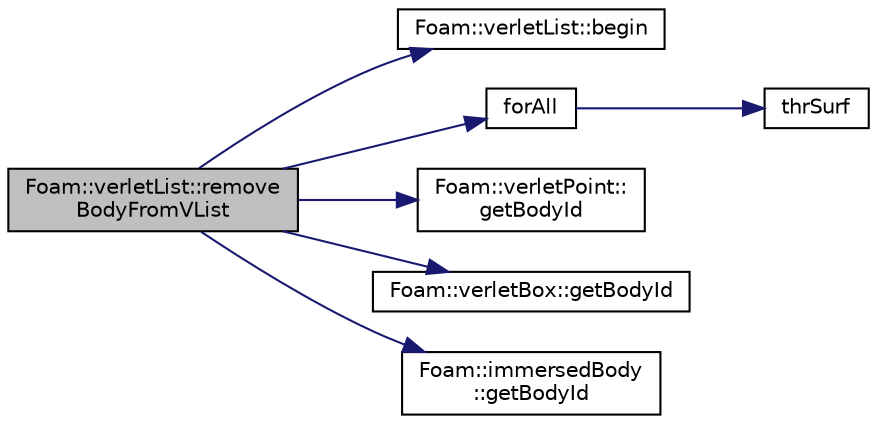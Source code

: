 digraph "Foam::verletList::removeBodyFromVList"
{
 // LATEX_PDF_SIZE
  edge [fontname="Helvetica",fontsize="10",labelfontname="Helvetica",labelfontsize="10"];
  node [fontname="Helvetica",fontsize="10",shape=record];
  rankdir="LR";
  Node1 [label="Foam::verletList::remove\lBodyFromVList",height=0.2,width=0.4,color="black", fillcolor="grey75", style="filled", fontcolor="black",tooltip=" "];
  Node1 -> Node2 [color="midnightblue",fontsize="10",style="solid",fontname="Helvetica"];
  Node2 [label="Foam::verletList::begin",height=0.2,width=0.4,color="black", fillcolor="white", style="filled",URL="$classFoam_1_1verletList.html#a5563b565da5f9d3b94c0b55818e7fff4",tooltip=" "];
  Node1 -> Node3 [color="midnightblue",fontsize="10",style="solid",fontname="Helvetica"];
  Node3 [label="forAll",height=0.2,width=0.4,color="black", fillcolor="white", style="filled",URL="$addModels_2initializeAddModels_8H.html#adcd69a620b2d93c893cbf0e92bb7c5d7",tooltip=" "];
  Node3 -> Node4 [color="midnightblue",fontsize="10",style="solid",fontname="Helvetica"];
  Node4 [label="thrSurf",height=0.2,width=0.4,color="black", fillcolor="white", style="filled",URL="$addModels_2initializeAddModels_8H.html#a12947c9cf4cff46d3d0a324e3e718f45",tooltip=" "];
  Node1 -> Node5 [color="midnightblue",fontsize="10",style="solid",fontname="Helvetica"];
  Node5 [label="Foam::verletPoint::\lgetBodyId",height=0.2,width=0.4,color="black", fillcolor="white", style="filled",URL="$classFoam_1_1verletPoint.html#afbc3f6f3929b912c88acef479759b9ff",tooltip=" "];
  Node1 -> Node6 [color="midnightblue",fontsize="10",style="solid",fontname="Helvetica"];
  Node6 [label="Foam::verletBox::getBodyId",height=0.2,width=0.4,color="black", fillcolor="white", style="filled",URL="$classFoam_1_1verletBox.html#a7e9ab969eb7fc18d33d070cc4183d0ce",tooltip=" "];
  Node1 -> Node7 [color="midnightblue",fontsize="10",style="solid",fontname="Helvetica"];
  Node7 [label="Foam::immersedBody\l::getBodyId",height=0.2,width=0.4,color="black", fillcolor="white", style="filled",URL="$classFoam_1_1immersedBody.html#abcd1c50794faf308fa491e9990b3db5a",tooltip=" "];
}

